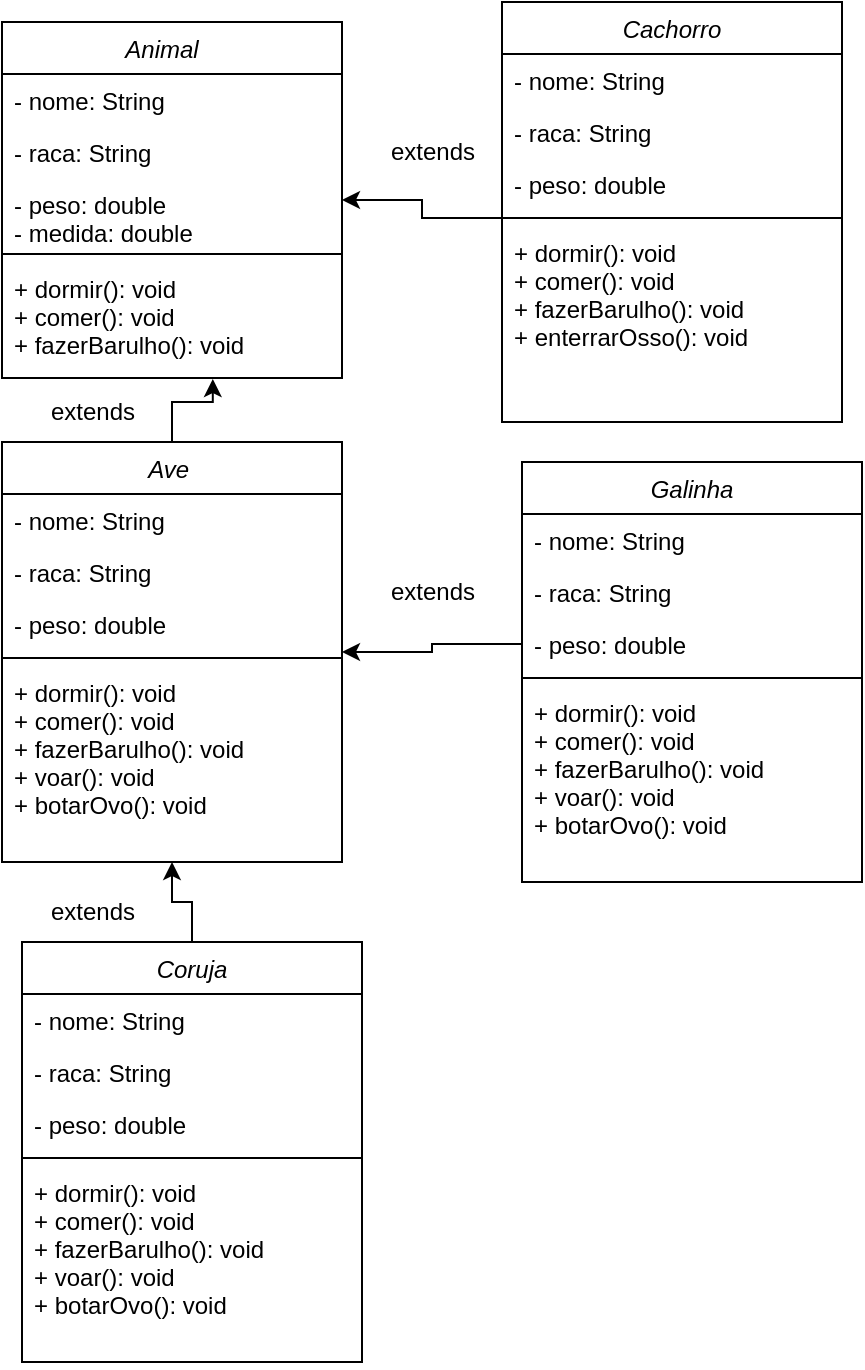 <mxfile version="21.0.6" type="device"><diagram id="C5RBs43oDa-KdzZeNtuy" name="Page-1"><mxGraphModel dx="821" dy="1594" grid="1" gridSize="10" guides="1" tooltips="1" connect="1" arrows="1" fold="1" page="1" pageScale="1" pageWidth="827" pageHeight="1169" math="0" shadow="0"><root><mxCell id="WIyWlLk6GJQsqaUBKTNV-0"/><mxCell id="WIyWlLk6GJQsqaUBKTNV-1" parent="WIyWlLk6GJQsqaUBKTNV-0"/><mxCell id="zkfFHV4jXpPFQw0GAbJ--0" value="Animal   " style="swimlane;fontStyle=2;align=center;verticalAlign=top;childLayout=stackLayout;horizontal=1;startSize=26;horizontalStack=0;resizeParent=1;resizeLast=0;collapsible=1;marginBottom=0;rounded=0;shadow=0;strokeWidth=1;" parent="WIyWlLk6GJQsqaUBKTNV-1" vertex="1"><mxGeometry x="170" y="-10" width="170" height="178" as="geometry"><mxRectangle x="230" y="140" width="160" height="26" as="alternateBounds"/></mxGeometry></mxCell><mxCell id="zkfFHV4jXpPFQw0GAbJ--1" value="- nome: String" style="text;align=left;verticalAlign=top;spacingLeft=4;spacingRight=4;overflow=hidden;rotatable=0;points=[[0,0.5],[1,0.5]];portConstraint=eastwest;" parent="zkfFHV4jXpPFQw0GAbJ--0" vertex="1"><mxGeometry y="26" width="170" height="26" as="geometry"/></mxCell><mxCell id="zkfFHV4jXpPFQw0GAbJ--2" value="- raca: String" style="text;align=left;verticalAlign=top;spacingLeft=4;spacingRight=4;overflow=hidden;rotatable=0;points=[[0,0.5],[1,0.5]];portConstraint=eastwest;rounded=0;shadow=0;html=0;" parent="zkfFHV4jXpPFQw0GAbJ--0" vertex="1"><mxGeometry y="52" width="170" height="26" as="geometry"/></mxCell><mxCell id="zkfFHV4jXpPFQw0GAbJ--3" value="- peso: double&#10;- medida: double" style="text;align=left;verticalAlign=top;spacingLeft=4;spacingRight=4;overflow=hidden;rotatable=0;points=[[0,0.5],[1,0.5]];portConstraint=eastwest;rounded=0;shadow=0;html=0;" parent="zkfFHV4jXpPFQw0GAbJ--0" vertex="1"><mxGeometry y="78" width="170" height="34" as="geometry"/></mxCell><mxCell id="zkfFHV4jXpPFQw0GAbJ--4" value="" style="line;html=1;strokeWidth=1;align=left;verticalAlign=middle;spacingTop=-1;spacingLeft=3;spacingRight=3;rotatable=0;labelPosition=right;points=[];portConstraint=eastwest;" parent="zkfFHV4jXpPFQw0GAbJ--0" vertex="1"><mxGeometry y="112" width="170" height="8" as="geometry"/></mxCell><mxCell id="zkfFHV4jXpPFQw0GAbJ--5" value="+ dormir(): void&#10;+ comer(): void&#10;+ fazerBarulho(): void" style="text;align=left;verticalAlign=top;spacingLeft=4;spacingRight=4;overflow=hidden;rotatable=0;points=[[0,0.5],[1,0.5]];portConstraint=eastwest;" parent="zkfFHV4jXpPFQw0GAbJ--0" vertex="1"><mxGeometry y="120" width="170" height="58" as="geometry"/></mxCell><mxCell id="WIwONl34mrDkeQoMmS1n-6" style="edgeStyle=orthogonalEdgeStyle;rounded=0;orthogonalLoop=1;jettySize=auto;html=1;entryX=0.62;entryY=1.009;entryDx=0;entryDy=0;entryPerimeter=0;" parent="WIyWlLk6GJQsqaUBKTNV-1" source="WIwONl34mrDkeQoMmS1n-0" target="zkfFHV4jXpPFQw0GAbJ--5" edge="1"><mxGeometry relative="1" as="geometry"/></mxCell><mxCell id="WIwONl34mrDkeQoMmS1n-0" value="Ave " style="swimlane;fontStyle=2;align=center;verticalAlign=top;childLayout=stackLayout;horizontal=1;startSize=26;horizontalStack=0;resizeParent=1;resizeLast=0;collapsible=1;marginBottom=0;rounded=0;shadow=0;strokeWidth=1;" parent="WIyWlLk6GJQsqaUBKTNV-1" vertex="1"><mxGeometry x="170" y="200" width="170" height="210" as="geometry"><mxRectangle x="230" y="140" width="160" height="26" as="alternateBounds"/></mxGeometry></mxCell><mxCell id="WIwONl34mrDkeQoMmS1n-1" value="- nome: String" style="text;align=left;verticalAlign=top;spacingLeft=4;spacingRight=4;overflow=hidden;rotatable=0;points=[[0,0.5],[1,0.5]];portConstraint=eastwest;" parent="WIwONl34mrDkeQoMmS1n-0" vertex="1"><mxGeometry y="26" width="170" height="26" as="geometry"/></mxCell><mxCell id="WIwONl34mrDkeQoMmS1n-2" value="- raca: String" style="text;align=left;verticalAlign=top;spacingLeft=4;spacingRight=4;overflow=hidden;rotatable=0;points=[[0,0.5],[1,0.5]];portConstraint=eastwest;rounded=0;shadow=0;html=0;" parent="WIwONl34mrDkeQoMmS1n-0" vertex="1"><mxGeometry y="52" width="170" height="26" as="geometry"/></mxCell><mxCell id="WIwONl34mrDkeQoMmS1n-3" value="- peso: double" style="text;align=left;verticalAlign=top;spacingLeft=4;spacingRight=4;overflow=hidden;rotatable=0;points=[[0,0.5],[1,0.5]];portConstraint=eastwest;rounded=0;shadow=0;html=0;" parent="WIwONl34mrDkeQoMmS1n-0" vertex="1"><mxGeometry y="78" width="170" height="26" as="geometry"/></mxCell><mxCell id="WIwONl34mrDkeQoMmS1n-4" value="" style="line;html=1;strokeWidth=1;align=left;verticalAlign=middle;spacingTop=-1;spacingLeft=3;spacingRight=3;rotatable=0;labelPosition=right;points=[];portConstraint=eastwest;" parent="WIwONl34mrDkeQoMmS1n-0" vertex="1"><mxGeometry y="104" width="170" height="8" as="geometry"/></mxCell><mxCell id="WIwONl34mrDkeQoMmS1n-7" value="extends" style="text;html=1;align=center;verticalAlign=middle;resizable=0;points=[];autosize=1;strokeColor=none;fillColor=none;" parent="WIyWlLk6GJQsqaUBKTNV-1" vertex="1"><mxGeometry x="180" y="170" width="70" height="30" as="geometry"/></mxCell><mxCell id="WIwONl34mrDkeQoMmS1n-8" value="Cachorro" style="swimlane;fontStyle=2;align=center;verticalAlign=top;childLayout=stackLayout;horizontal=1;startSize=26;horizontalStack=0;resizeParent=1;resizeLast=0;collapsible=1;marginBottom=0;rounded=0;shadow=0;strokeWidth=1;" parent="WIyWlLk6GJQsqaUBKTNV-1" vertex="1"><mxGeometry x="420" y="-20" width="170" height="210" as="geometry"><mxRectangle x="230" y="140" width="160" height="26" as="alternateBounds"/></mxGeometry></mxCell><mxCell id="WIwONl34mrDkeQoMmS1n-9" value="- nome: String" style="text;align=left;verticalAlign=top;spacingLeft=4;spacingRight=4;overflow=hidden;rotatable=0;points=[[0,0.5],[1,0.5]];portConstraint=eastwest;" parent="WIwONl34mrDkeQoMmS1n-8" vertex="1"><mxGeometry y="26" width="170" height="26" as="geometry"/></mxCell><mxCell id="WIwONl34mrDkeQoMmS1n-10" value="- raca: String" style="text;align=left;verticalAlign=top;spacingLeft=4;spacingRight=4;overflow=hidden;rotatable=0;points=[[0,0.5],[1,0.5]];portConstraint=eastwest;rounded=0;shadow=0;html=0;" parent="WIwONl34mrDkeQoMmS1n-8" vertex="1"><mxGeometry y="52" width="170" height="26" as="geometry"/></mxCell><mxCell id="WIwONl34mrDkeQoMmS1n-11" value="- peso: double" style="text;align=left;verticalAlign=top;spacingLeft=4;spacingRight=4;overflow=hidden;rotatable=0;points=[[0,0.5],[1,0.5]];portConstraint=eastwest;rounded=0;shadow=0;html=0;" parent="WIwONl34mrDkeQoMmS1n-8" vertex="1"><mxGeometry y="78" width="170" height="26" as="geometry"/></mxCell><mxCell id="WIwONl34mrDkeQoMmS1n-12" value="" style="line;html=1;strokeWidth=1;align=left;verticalAlign=middle;spacingTop=-1;spacingLeft=3;spacingRight=3;rotatable=0;labelPosition=right;points=[];portConstraint=eastwest;" parent="WIwONl34mrDkeQoMmS1n-8" vertex="1"><mxGeometry y="104" width="170" height="8" as="geometry"/></mxCell><mxCell id="WIwONl34mrDkeQoMmS1n-13" value="+ dormir(): void&#10;+ comer(): void&#10;+ fazerBarulho(): void&#10;+ enterrarOsso(): void" style="text;align=left;verticalAlign=top;spacingLeft=4;spacingRight=4;overflow=hidden;rotatable=0;points=[[0,0.5],[1,0.5]];portConstraint=eastwest;" parent="WIwONl34mrDkeQoMmS1n-8" vertex="1"><mxGeometry y="112" width="170" height="88" as="geometry"/></mxCell><mxCell id="WIwONl34mrDkeQoMmS1n-15" style="edgeStyle=orthogonalEdgeStyle;rounded=0;orthogonalLoop=1;jettySize=auto;html=1;" parent="WIyWlLk6GJQsqaUBKTNV-1" source="WIwONl34mrDkeQoMmS1n-12" target="zkfFHV4jXpPFQw0GAbJ--0" edge="1"><mxGeometry relative="1" as="geometry"/></mxCell><mxCell id="WIwONl34mrDkeQoMmS1n-16" value="extends" style="text;html=1;align=center;verticalAlign=middle;resizable=0;points=[];autosize=1;strokeColor=none;fillColor=none;" parent="WIyWlLk6GJQsqaUBKTNV-1" vertex="1"><mxGeometry x="350" y="40" width="70" height="30" as="geometry"/></mxCell><mxCell id="WIwONl34mrDkeQoMmS1n-41" value="Galinha" style="swimlane;fontStyle=2;align=center;verticalAlign=top;childLayout=stackLayout;horizontal=1;startSize=26;horizontalStack=0;resizeParent=1;resizeLast=0;collapsible=1;marginBottom=0;rounded=0;shadow=0;strokeWidth=1;" parent="WIyWlLk6GJQsqaUBKTNV-1" vertex="1"><mxGeometry x="430" y="210" width="170" height="210" as="geometry"><mxRectangle x="230" y="140" width="160" height="26" as="alternateBounds"/></mxGeometry></mxCell><mxCell id="WIwONl34mrDkeQoMmS1n-42" value="- nome: String" style="text;align=left;verticalAlign=top;spacingLeft=4;spacingRight=4;overflow=hidden;rotatable=0;points=[[0,0.5],[1,0.5]];portConstraint=eastwest;" parent="WIwONl34mrDkeQoMmS1n-41" vertex="1"><mxGeometry y="26" width="170" height="26" as="geometry"/></mxCell><mxCell id="WIwONl34mrDkeQoMmS1n-43" value="- raca: String" style="text;align=left;verticalAlign=top;spacingLeft=4;spacingRight=4;overflow=hidden;rotatable=0;points=[[0,0.5],[1,0.5]];portConstraint=eastwest;rounded=0;shadow=0;html=0;" parent="WIwONl34mrDkeQoMmS1n-41" vertex="1"><mxGeometry y="52" width="170" height="26" as="geometry"/></mxCell><mxCell id="WIwONl34mrDkeQoMmS1n-44" value="- peso: double" style="text;align=left;verticalAlign=top;spacingLeft=4;spacingRight=4;overflow=hidden;rotatable=0;points=[[0,0.5],[1,0.5]];portConstraint=eastwest;rounded=0;shadow=0;html=0;" parent="WIwONl34mrDkeQoMmS1n-41" vertex="1"><mxGeometry y="78" width="170" height="26" as="geometry"/></mxCell><mxCell id="WIwONl34mrDkeQoMmS1n-45" value="" style="line;html=1;strokeWidth=1;align=left;verticalAlign=middle;spacingTop=-1;spacingLeft=3;spacingRight=3;rotatable=0;labelPosition=right;points=[];portConstraint=eastwest;" parent="WIwONl34mrDkeQoMmS1n-41" vertex="1"><mxGeometry y="104" width="170" height="8" as="geometry"/></mxCell><mxCell id="WIwONl34mrDkeQoMmS1n-46" value="+ dormir(): void&#10;+ comer(): void&#10;+ fazerBarulho(): void&#10;+ voar(): void&#10;+ botarOvo(): void" style="text;align=left;verticalAlign=top;spacingLeft=4;spacingRight=4;overflow=hidden;rotatable=0;points=[[0,0.5],[1,0.5]];portConstraint=eastwest;" parent="WIwONl34mrDkeQoMmS1n-41" vertex="1"><mxGeometry y="112" width="170" height="98" as="geometry"/></mxCell><mxCell id="WIwONl34mrDkeQoMmS1n-47" style="edgeStyle=orthogonalEdgeStyle;rounded=0;orthogonalLoop=1;jettySize=auto;html=1;" parent="WIyWlLk6GJQsqaUBKTNV-1" source="WIwONl34mrDkeQoMmS1n-44" target="WIwONl34mrDkeQoMmS1n-0" edge="1"><mxGeometry relative="1" as="geometry"/></mxCell><mxCell id="WIwONl34mrDkeQoMmS1n-48" value="extends" style="text;html=1;align=center;verticalAlign=middle;resizable=0;points=[];autosize=1;strokeColor=none;fillColor=none;" parent="WIyWlLk6GJQsqaUBKTNV-1" vertex="1"><mxGeometry x="350" y="260" width="70" height="30" as="geometry"/></mxCell><mxCell id="WIwONl34mrDkeQoMmS1n-56" style="edgeStyle=orthogonalEdgeStyle;rounded=0;orthogonalLoop=1;jettySize=auto;html=1;" parent="WIyWlLk6GJQsqaUBKTNV-1" source="WIwONl34mrDkeQoMmS1n-50" target="WIwONl34mrDkeQoMmS1n-0" edge="1"><mxGeometry relative="1" as="geometry"/></mxCell><mxCell id="WIwONl34mrDkeQoMmS1n-50" value="Coruja" style="swimlane;fontStyle=2;align=center;verticalAlign=top;childLayout=stackLayout;horizontal=1;startSize=26;horizontalStack=0;resizeParent=1;resizeLast=0;collapsible=1;marginBottom=0;rounded=0;shadow=0;strokeWidth=1;" parent="WIyWlLk6GJQsqaUBKTNV-1" vertex="1"><mxGeometry x="180" y="450" width="170" height="210" as="geometry"><mxRectangle x="230" y="140" width="160" height="26" as="alternateBounds"/></mxGeometry></mxCell><mxCell id="WIwONl34mrDkeQoMmS1n-51" value="- nome: String" style="text;align=left;verticalAlign=top;spacingLeft=4;spacingRight=4;overflow=hidden;rotatable=0;points=[[0,0.5],[1,0.5]];portConstraint=eastwest;" parent="WIwONl34mrDkeQoMmS1n-50" vertex="1"><mxGeometry y="26" width="170" height="26" as="geometry"/></mxCell><mxCell id="WIwONl34mrDkeQoMmS1n-52" value="- raca: String" style="text;align=left;verticalAlign=top;spacingLeft=4;spacingRight=4;overflow=hidden;rotatable=0;points=[[0,0.5],[1,0.5]];portConstraint=eastwest;rounded=0;shadow=0;html=0;" parent="WIwONl34mrDkeQoMmS1n-50" vertex="1"><mxGeometry y="52" width="170" height="26" as="geometry"/></mxCell><mxCell id="WIwONl34mrDkeQoMmS1n-53" value="- peso: double" style="text;align=left;verticalAlign=top;spacingLeft=4;spacingRight=4;overflow=hidden;rotatable=0;points=[[0,0.5],[1,0.5]];portConstraint=eastwest;rounded=0;shadow=0;html=0;" parent="WIwONl34mrDkeQoMmS1n-50" vertex="1"><mxGeometry y="78" width="170" height="26" as="geometry"/></mxCell><mxCell id="WIwONl34mrDkeQoMmS1n-54" value="" style="line;html=1;strokeWidth=1;align=left;verticalAlign=middle;spacingTop=-1;spacingLeft=3;spacingRight=3;rotatable=0;labelPosition=right;points=[];portConstraint=eastwest;" parent="WIwONl34mrDkeQoMmS1n-50" vertex="1"><mxGeometry y="104" width="170" height="8" as="geometry"/></mxCell><mxCell id="WIwONl34mrDkeQoMmS1n-55" value="+ dormir(): void&#10;+ comer(): void&#10;+ fazerBarulho(): void&#10;+ voar(): void&#10;+ botarOvo(): void" style="text;align=left;verticalAlign=top;spacingLeft=4;spacingRight=4;overflow=hidden;rotatable=0;points=[[0,0.5],[1,0.5]];portConstraint=eastwest;" parent="WIwONl34mrDkeQoMmS1n-50" vertex="1"><mxGeometry y="112" width="170" height="98" as="geometry"/></mxCell><mxCell id="WIwONl34mrDkeQoMmS1n-5" value="+ dormir(): void&#10;+ comer(): void&#10;+ fazerBarulho(): void&#10;+ voar(): void&#10;+ botarOvo(): void" style="text;align=left;verticalAlign=top;spacingLeft=4;spacingRight=4;overflow=hidden;rotatable=0;points=[[0,0.5],[1,0.5]];portConstraint=eastwest;" parent="WIyWlLk6GJQsqaUBKTNV-1" vertex="1"><mxGeometry x="170" y="312" width="170" height="98" as="geometry"/></mxCell><mxCell id="WIwONl34mrDkeQoMmS1n-57" value="extends" style="text;html=1;align=center;verticalAlign=middle;resizable=0;points=[];autosize=1;strokeColor=none;fillColor=none;" parent="WIyWlLk6GJQsqaUBKTNV-1" vertex="1"><mxGeometry x="180" y="420" width="70" height="30" as="geometry"/></mxCell></root></mxGraphModel></diagram></mxfile>